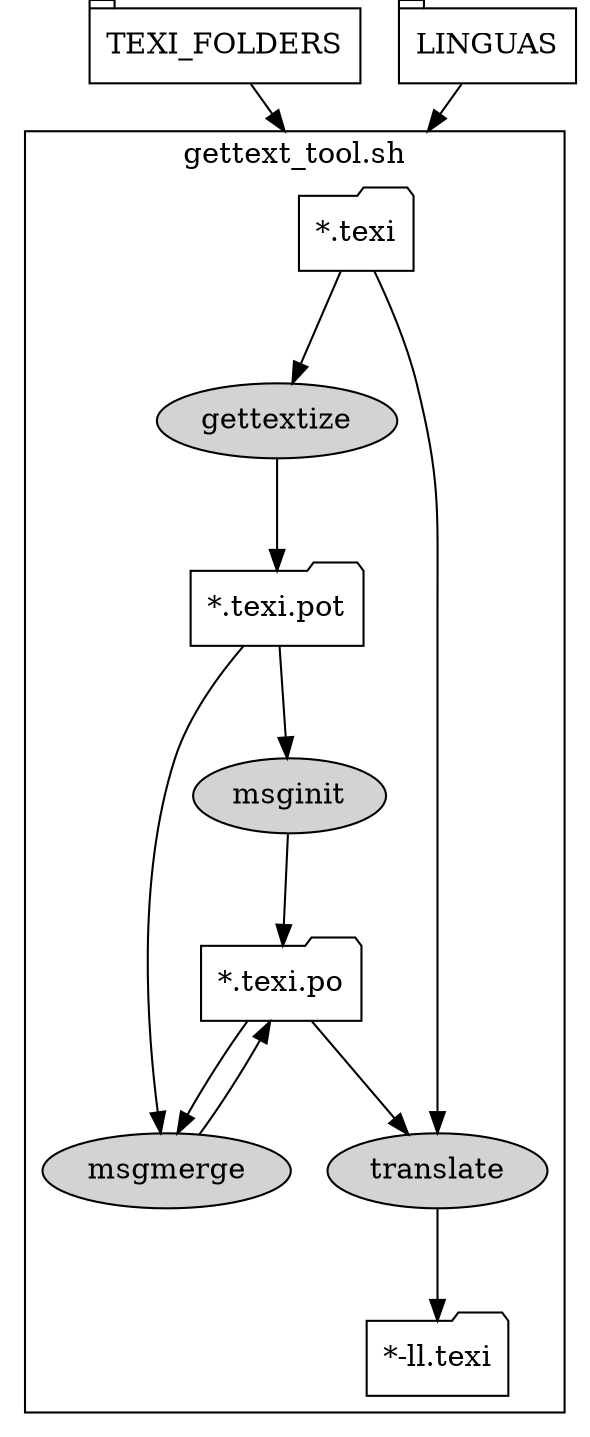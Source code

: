 digraph dfd{
    compound=true;
    ranksep=0.75;
    subgraph cluster0 {
	texi [label="*.texi" shape=folder];
	texi_pot [label="*.texi.pot" shape=folder];
	texi_po [label="*.texi.po" shape=folder];
	texi_ll [label="*-ll.texi" shape=folder];
	gettextize [label="gettextize" shape=ellipse style=filled];
	msginit [label="msginit" shape=ellipse style=filled];
	translate [label="translate" shape=ellipse style=filled];
	msgmerge [label="msgmerge" shape=ellipse style=filled];
	label="gettext_tool.sh";	

	texi -> gettextize;
	gettextize -> texi_pot;
	texi_pot -> msginit;
	msginit -> texi_po;
	texi -> translate;
	texi_po -> translate;
	translate -> texi_ll;
	texi_pot -> msgmerge;
	texi_po -> msgmerge;
	msgmerge -> texi_po;
    }
    TEXI_FOLDERS [label="TEXI_FOLDERS" shape=tab];
    LINGUAS [label="LINGUAS" shape=tab];
    
    TEXI_FOLDERS -> texi[lhead=cluster0];
    LINGUAS -> texi[lhead=cluster0];
}
